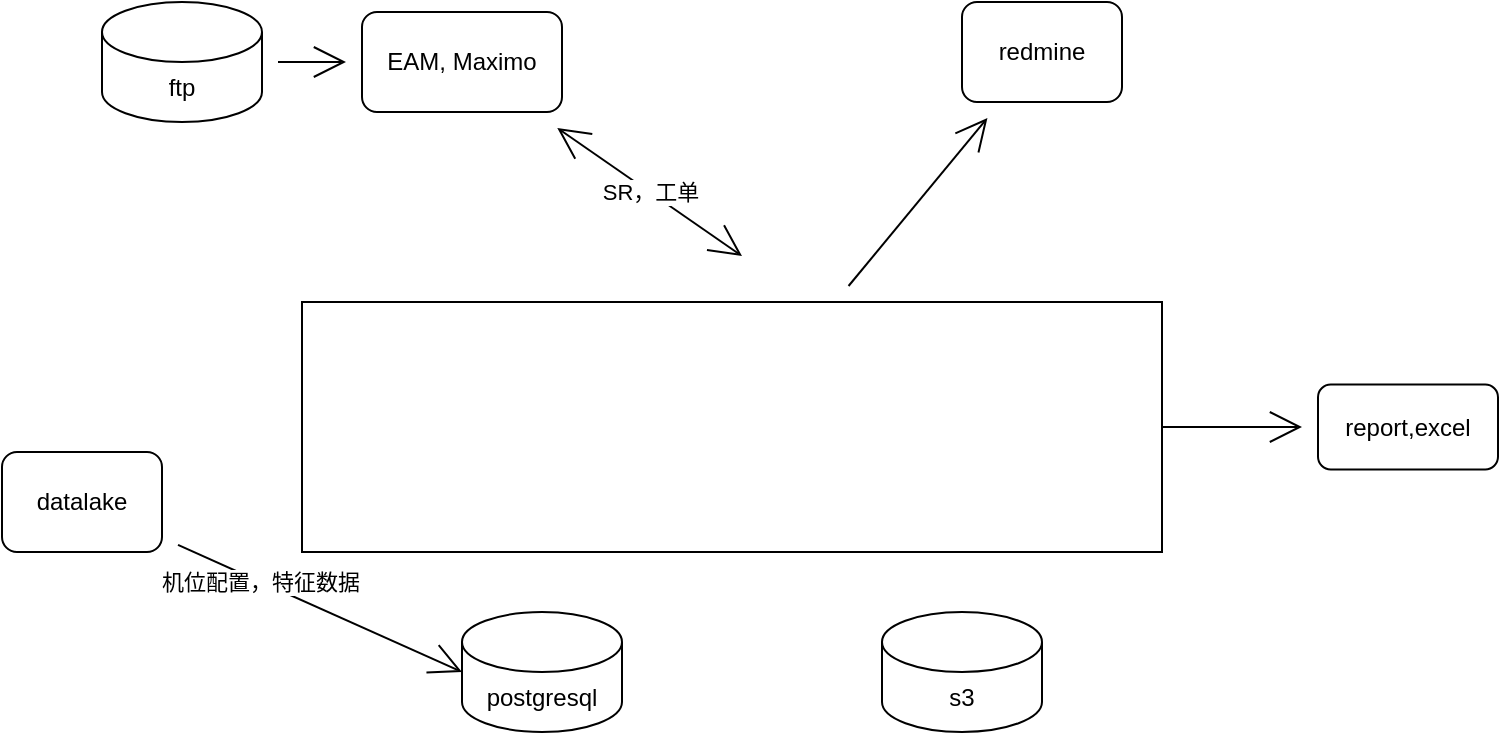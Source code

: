 <mxfile version="15.3.5" type="github">
  <diagram id="i3flGWlADwd0WerrgBt4" name="第 1 页">
    <mxGraphModel dx="920" dy="513" grid="1" gridSize="10" guides="1" tooltips="1" connect="1" arrows="1" fold="1" page="1" pageScale="1" pageWidth="827" pageHeight="1169" math="0" shadow="0">
      <root>
        <mxCell id="0" />
        <mxCell id="1" parent="0" />
        <mxCell id="p8xZ4yX1uvpRLc3oljL4-5" value="SR，工单" style="edgeStyle=none;curved=1;rounded=0;orthogonalLoop=1;jettySize=auto;html=1;endArrow=open;startSize=14;endSize=14;sourcePerimeterSpacing=8;targetPerimeterSpacing=8;startArrow=open;startFill=0;" edge="1" parent="1" target="p8xZ4yX1uvpRLc3oljL4-4">
          <mxGeometry relative="1" as="geometry">
            <mxPoint x="400" y="207" as="sourcePoint" />
          </mxGeometry>
        </mxCell>
        <mxCell id="p8xZ4yX1uvpRLc3oljL4-2" value="report,excel" style="rounded=1;whiteSpace=wrap;html=1;hachureGap=4;pointerEvents=0;" vertex="1" parent="1">
          <mxGeometry x="688" y="271.25" width="90" height="42.5" as="geometry" />
        </mxCell>
        <mxCell id="p8xZ4yX1uvpRLc3oljL4-4" value="EAM, Maximo" style="rounded=1;whiteSpace=wrap;html=1;hachureGap=4;pointerEvents=0;" vertex="1" parent="1">
          <mxGeometry x="210" y="85" width="100" height="50" as="geometry" />
        </mxCell>
        <mxCell id="p8xZ4yX1uvpRLc3oljL4-15" style="edgeStyle=none;rounded=0;orthogonalLoop=1;jettySize=auto;html=1;exitX=1;exitY=0.5;exitDx=0;exitDy=0;startArrow=none;startFill=0;endArrow=open;startSize=14;endSize=14;sourcePerimeterSpacing=8;targetPerimeterSpacing=8;" edge="1" parent="1" source="p8xZ4yX1uvpRLc3oljL4-9" target="p8xZ4yX1uvpRLc3oljL4-2">
          <mxGeometry relative="1" as="geometry">
            <mxPoint x="620" y="325" as="targetPoint" />
          </mxGeometry>
        </mxCell>
        <mxCell id="p8xZ4yX1uvpRLc3oljL4-9" value="" style="rounded=0;whiteSpace=wrap;html=1;hachureGap=4;pointerEvents=0;" vertex="1" parent="1">
          <mxGeometry x="180" y="230" width="430" height="125" as="geometry" />
        </mxCell>
        <mxCell id="p8xZ4yX1uvpRLc3oljL4-14" value="&lt;span&gt;postgresql&lt;/span&gt;" style="shape=cylinder3;whiteSpace=wrap;html=1;boundedLbl=1;backgroundOutline=1;size=15;hachureGap=4;pointerEvents=0;" vertex="1" parent="1">
          <mxGeometry x="260" y="385" width="80" height="60" as="geometry" />
        </mxCell>
        <mxCell id="p8xZ4yX1uvpRLc3oljL4-16" value="&lt;span&gt;s3&lt;/span&gt;" style="shape=cylinder3;whiteSpace=wrap;html=1;boundedLbl=1;backgroundOutline=1;size=15;hachureGap=4;pointerEvents=0;" vertex="1" parent="1">
          <mxGeometry x="470" y="385" width="80" height="60" as="geometry" />
        </mxCell>
        <mxCell id="p8xZ4yX1uvpRLc3oljL4-23" value="" style="edgeStyle=none;rounded=0;orthogonalLoop=1;jettySize=auto;html=1;startArrow=none;startFill=0;endArrow=open;startSize=14;endSize=14;sourcePerimeterSpacing=8;targetPerimeterSpacing=8;" edge="1" parent="1" source="p8xZ4yX1uvpRLc3oljL4-17" target="p8xZ4yX1uvpRLc3oljL4-4">
          <mxGeometry relative="1" as="geometry" />
        </mxCell>
        <mxCell id="p8xZ4yX1uvpRLc3oljL4-17" value="&lt;span&gt;ftp&lt;/span&gt;" style="shape=cylinder3;whiteSpace=wrap;html=1;boundedLbl=1;backgroundOutline=1;size=15;hachureGap=4;pointerEvents=0;" vertex="1" parent="1">
          <mxGeometry x="80" y="80" width="80" height="60" as="geometry" />
        </mxCell>
        <mxCell id="p8xZ4yX1uvpRLc3oljL4-18" value="" style="edgeStyle=none;curved=1;rounded=0;orthogonalLoop=1;jettySize=auto;html=1;startArrow=none;startFill=0;endArrow=open;startSize=14;endSize=14;sourcePerimeterSpacing=8;targetPerimeterSpacing=8;entryX=0;entryY=0.5;entryDx=0;entryDy=0;entryPerimeter=0;" edge="1" parent="1" source="p8xZ4yX1uvpRLc3oljL4-20" target="p8xZ4yX1uvpRLc3oljL4-14">
          <mxGeometry relative="1" as="geometry">
            <mxPoint x="160.001" y="657" as="targetPoint" />
          </mxGeometry>
        </mxCell>
        <mxCell id="p8xZ4yX1uvpRLc3oljL4-19" value="机位配置，特征数据" style="edgeLabel;html=1;align=center;verticalAlign=middle;resizable=0;points=[];" vertex="1" connectable="0" parent="p8xZ4yX1uvpRLc3oljL4-18">
          <mxGeometry x="-0.431" relative="1" as="geometry">
            <mxPoint as="offset" />
          </mxGeometry>
        </mxCell>
        <mxCell id="p8xZ4yX1uvpRLc3oljL4-20" value="datalake" style="rounded=1;whiteSpace=wrap;html=1;hachureGap=4;pointerEvents=0;" vertex="1" parent="1">
          <mxGeometry x="30" y="305" width="80" height="50" as="geometry" />
        </mxCell>
        <mxCell id="p8xZ4yX1uvpRLc3oljL4-25" value="" style="edgeStyle=none;rounded=0;orthogonalLoop=1;jettySize=auto;html=1;startArrow=open;startFill=0;endArrow=none;startSize=14;endSize=14;sourcePerimeterSpacing=8;targetPerimeterSpacing=8;endFill=0;" edge="1" parent="1" source="p8xZ4yX1uvpRLc3oljL4-24" target="p8xZ4yX1uvpRLc3oljL4-9">
          <mxGeometry relative="1" as="geometry" />
        </mxCell>
        <mxCell id="p8xZ4yX1uvpRLc3oljL4-24" value="redmine" style="rounded=1;whiteSpace=wrap;html=1;hachureGap=4;pointerEvents=0;" vertex="1" parent="1">
          <mxGeometry x="510" y="80" width="80" height="50" as="geometry" />
        </mxCell>
      </root>
    </mxGraphModel>
  </diagram>
</mxfile>
